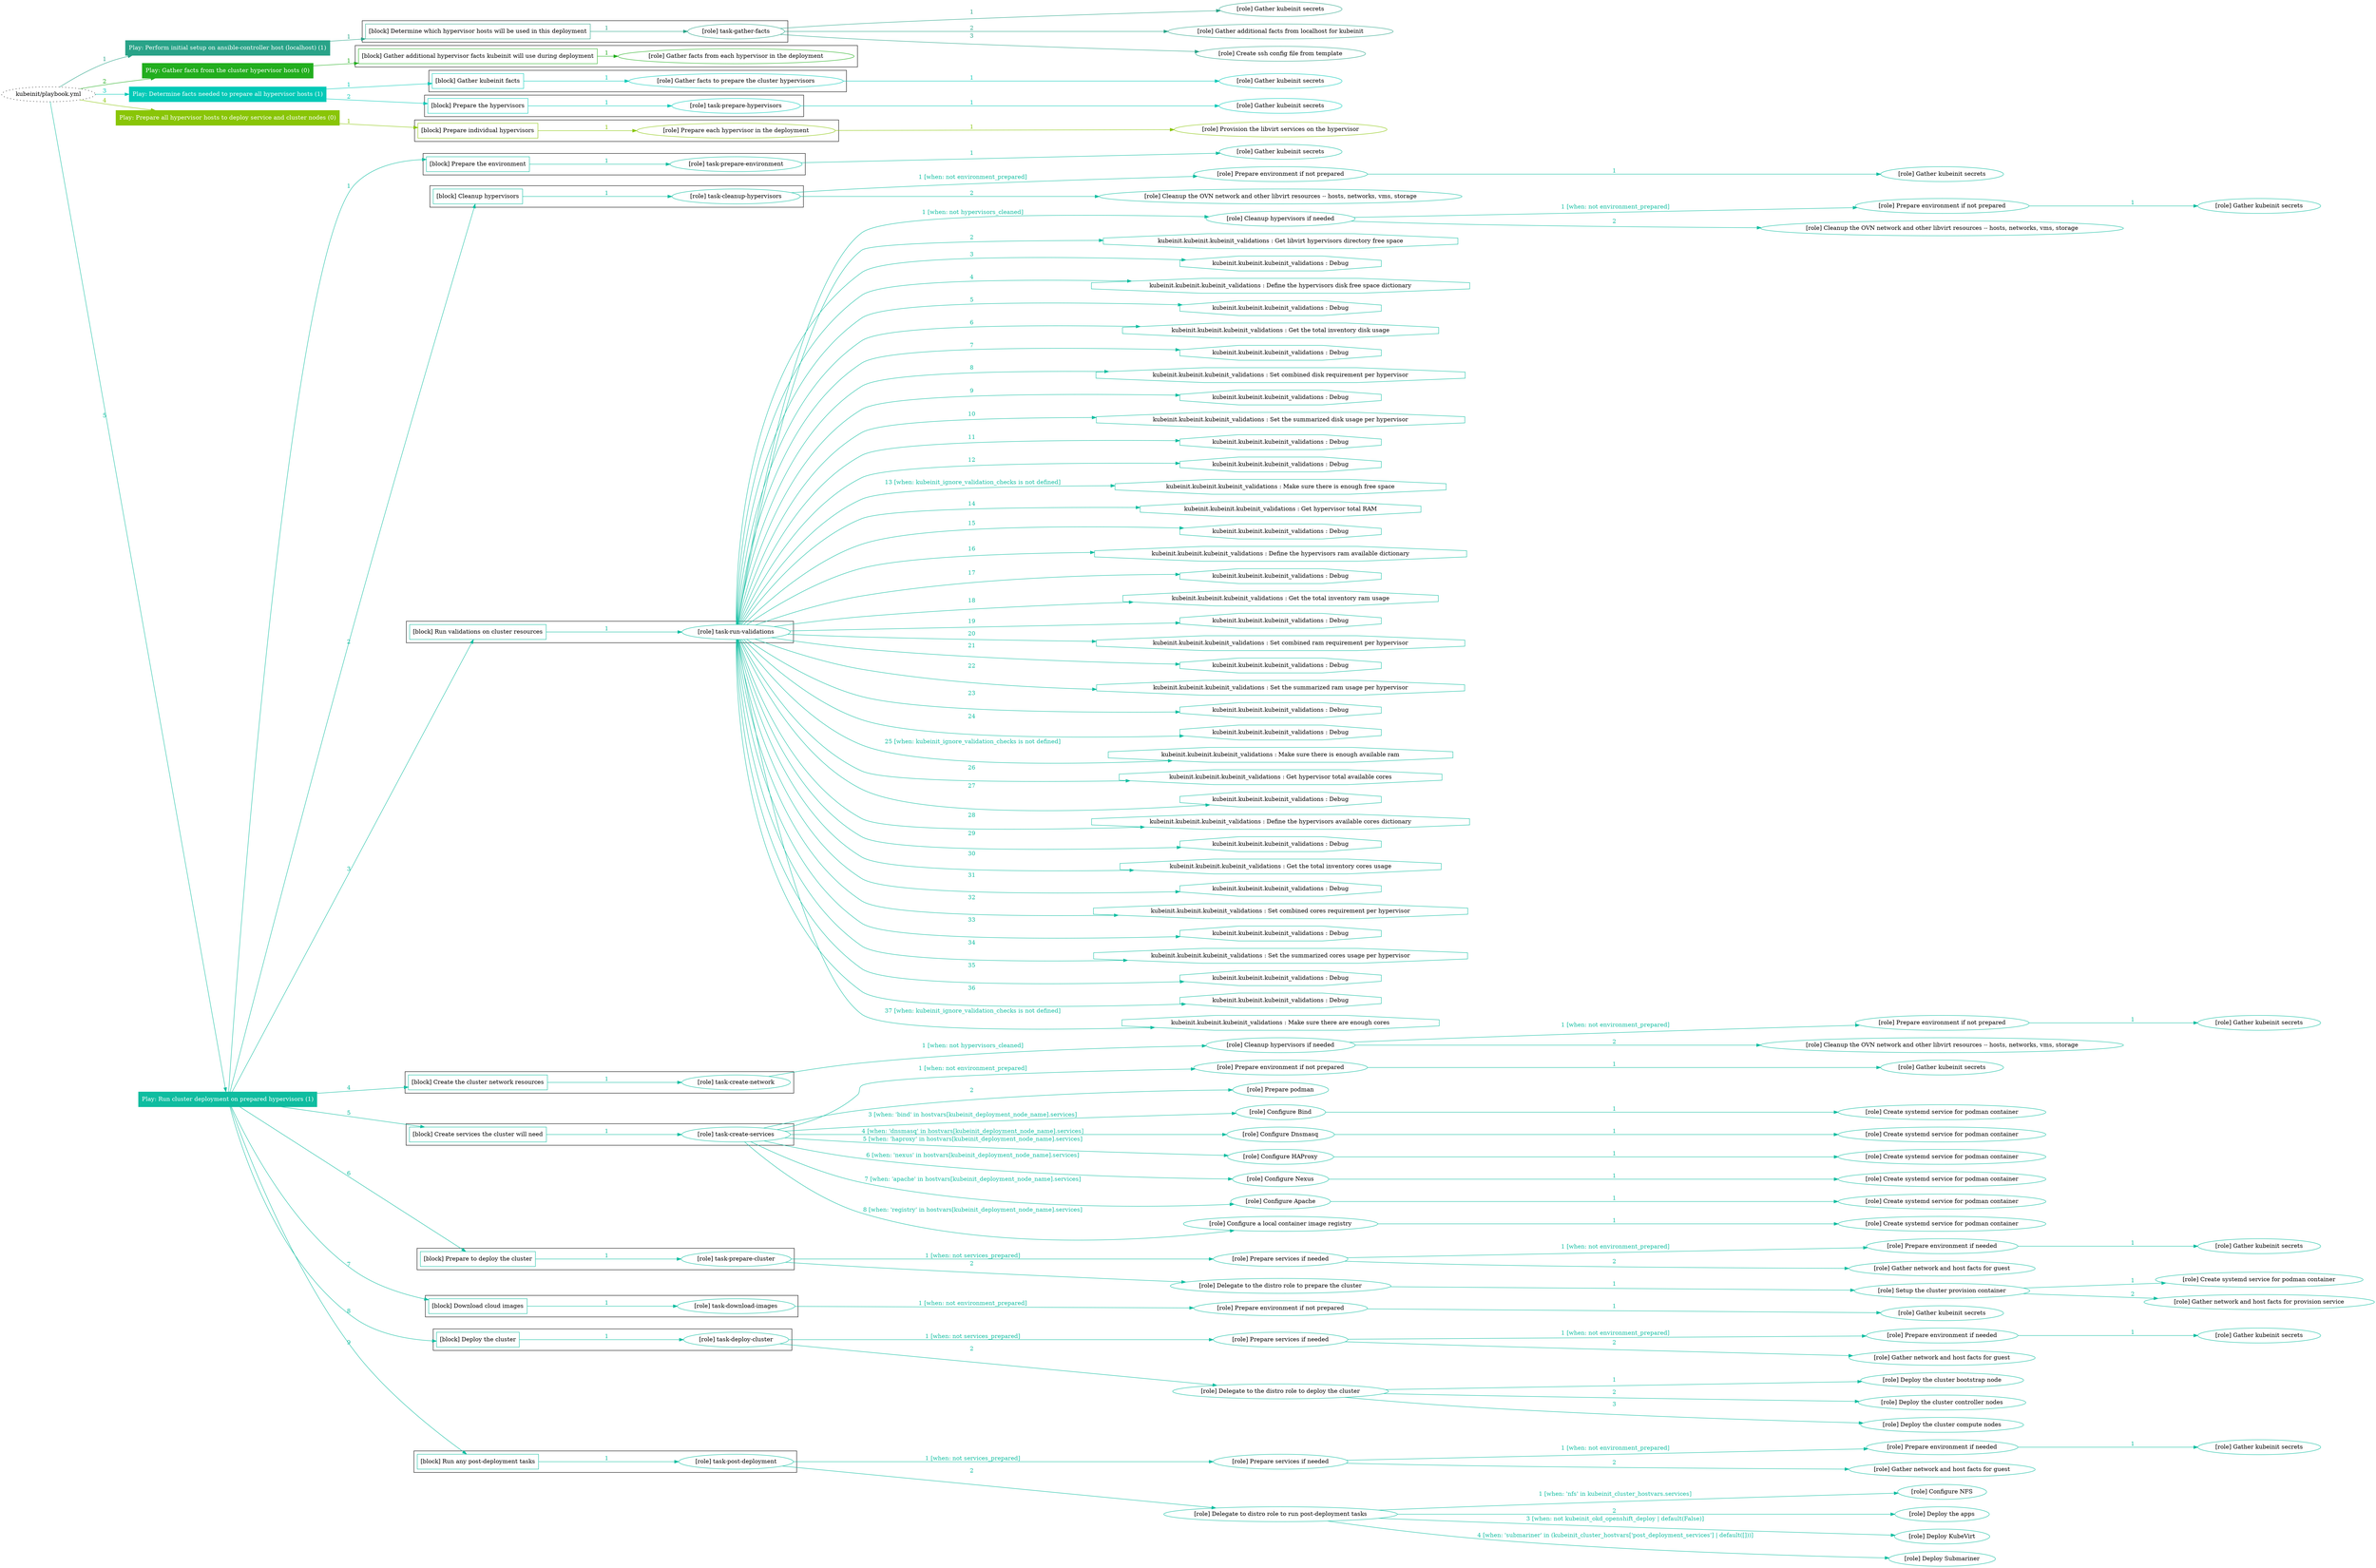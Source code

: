digraph {
	graph [concentrate=true ordering=in rankdir=LR ratio=fill]
	edge [esep=5 sep=10]
	"kubeinit/playbook.yml" [URL="/home/runner/work/kubeinit/kubeinit/kubeinit/playbook.yml" id=playbook_0eed7e5b style=dotted]
	play_324c9305 [label="Play: Perform initial setup on ansible-controller host (localhost) (1)" URL="/home/runner/work/kubeinit/kubeinit/kubeinit/playbook.yml" color="#29a388" fontcolor="#ffffff" id=play_324c9305 shape=box style=filled tooltip=localhost]
	"kubeinit/playbook.yml" -> play_324c9305 [label="1 " color="#29a388" fontcolor="#29a388" id=edge_f6a30543 labeltooltip="1 " tooltip="1 "]
	subgraph "Gather kubeinit secrets" {
		role_af9f372a [label="[role] Gather kubeinit secrets" URL="/home/runner/.ansible/collections/ansible_collections/kubeinit/kubeinit/roles/kubeinit_prepare/tasks/build_hypervisors_group.yml" color="#29a388" id=role_af9f372a tooltip="Gather kubeinit secrets"]
	}
	subgraph "Gather additional facts from localhost for kubeinit" {
		role_6bb1d603 [label="[role] Gather additional facts from localhost for kubeinit" URL="/home/runner/.ansible/collections/ansible_collections/kubeinit/kubeinit/roles/kubeinit_prepare/tasks/build_hypervisors_group.yml" color="#29a388" id=role_6bb1d603 tooltip="Gather additional facts from localhost for kubeinit"]
	}
	subgraph "Create ssh config file from template" {
		role_2c814b2b [label="[role] Create ssh config file from template" URL="/home/runner/.ansible/collections/ansible_collections/kubeinit/kubeinit/roles/kubeinit_prepare/tasks/build_hypervisors_group.yml" color="#29a388" id=role_2c814b2b tooltip="Create ssh config file from template"]
	}
	subgraph "task-gather-facts" {
		role_c2b268a7 [label="[role] task-gather-facts" URL="/home/runner/work/kubeinit/kubeinit/kubeinit/playbook.yml" color="#29a388" id=role_c2b268a7 tooltip="task-gather-facts"]
		role_c2b268a7 -> role_af9f372a [label="1 " color="#29a388" fontcolor="#29a388" id=edge_9af5abc7 labeltooltip="1 " tooltip="1 "]
		role_c2b268a7 -> role_6bb1d603 [label="2 " color="#29a388" fontcolor="#29a388" id=edge_0c7259a6 labeltooltip="2 " tooltip="2 "]
		role_c2b268a7 -> role_2c814b2b [label="3 " color="#29a388" fontcolor="#29a388" id=edge_80854e3d labeltooltip="3 " tooltip="3 "]
	}
	subgraph "Play: Perform initial setup on ansible-controller host (localhost) (1)" {
		play_324c9305 -> block_712ab042 [label=1 color="#29a388" fontcolor="#29a388" id=edge_3b491856 labeltooltip=1 tooltip=1]
		subgraph cluster_block_712ab042 {
			block_712ab042 [label="[block] Determine which hypervisor hosts will be used in this deployment" URL="/home/runner/work/kubeinit/kubeinit/kubeinit/playbook.yml" color="#29a388" id=block_712ab042 labeltooltip="Determine which hypervisor hosts will be used in this deployment" shape=box tooltip="Determine which hypervisor hosts will be used in this deployment"]
			block_712ab042 -> role_c2b268a7 [label="1 " color="#29a388" fontcolor="#29a388" id=edge_a9d82f2e labeltooltip="1 " tooltip="1 "]
		}
	}
	play_5d6cd44f [label="Play: Gather facts from the cluster hypervisor hosts (0)" URL="/home/runner/work/kubeinit/kubeinit/kubeinit/playbook.yml" color="#22ae1e" fontcolor="#ffffff" id=play_5d6cd44f shape=box style=filled tooltip="Play: Gather facts from the cluster hypervisor hosts (0)"]
	"kubeinit/playbook.yml" -> play_5d6cd44f [label="2 " color="#22ae1e" fontcolor="#22ae1e" id=edge_9103ed9b labeltooltip="2 " tooltip="2 "]
	subgraph "Gather facts from each hypervisor in the deployment" {
		role_55eca154 [label="[role] Gather facts from each hypervisor in the deployment" URL="/home/runner/work/kubeinit/kubeinit/kubeinit/playbook.yml" color="#22ae1e" id=role_55eca154 tooltip="Gather facts from each hypervisor in the deployment"]
	}
	subgraph "Play: Gather facts from the cluster hypervisor hosts (0)" {
		play_5d6cd44f -> block_88236eb0 [label=1 color="#22ae1e" fontcolor="#22ae1e" id=edge_cd3e9813 labeltooltip=1 tooltip=1]
		subgraph cluster_block_88236eb0 {
			block_88236eb0 [label="[block] Gather additional hypervisor facts kubeinit will use during deployment" URL="/home/runner/work/kubeinit/kubeinit/kubeinit/playbook.yml" color="#22ae1e" id=block_88236eb0 labeltooltip="Gather additional hypervisor facts kubeinit will use during deployment" shape=box tooltip="Gather additional hypervisor facts kubeinit will use during deployment"]
			block_88236eb0 -> role_55eca154 [label="1 " color="#22ae1e" fontcolor="#22ae1e" id=edge_197b125c labeltooltip="1 " tooltip="1 "]
		}
	}
	play_c6cf5946 [label="Play: Determine facts needed to prepare all hypervisor hosts (1)" URL="/home/runner/work/kubeinit/kubeinit/kubeinit/playbook.yml" color="#03c9b7" fontcolor="#ffffff" id=play_c6cf5946 shape=box style=filled tooltip=localhost]
	"kubeinit/playbook.yml" -> play_c6cf5946 [label="3 " color="#03c9b7" fontcolor="#03c9b7" id=edge_59dccc05 labeltooltip="3 " tooltip="3 "]
	subgraph "Gather kubeinit secrets" {
		role_3a91beb3 [label="[role] Gather kubeinit secrets" URL="/home/runner/.ansible/collections/ansible_collections/kubeinit/kubeinit/roles/kubeinit_prepare/tasks/gather_kubeinit_facts.yml" color="#03c9b7" id=role_3a91beb3 tooltip="Gather kubeinit secrets"]
	}
	subgraph "Gather facts to prepare the cluster hypervisors" {
		role_0b6b8d4e [label="[role] Gather facts to prepare the cluster hypervisors" URL="/home/runner/work/kubeinit/kubeinit/kubeinit/playbook.yml" color="#03c9b7" id=role_0b6b8d4e tooltip="Gather facts to prepare the cluster hypervisors"]
		role_0b6b8d4e -> role_3a91beb3 [label="1 " color="#03c9b7" fontcolor="#03c9b7" id=edge_97362a6f labeltooltip="1 " tooltip="1 "]
	}
	subgraph "Gather kubeinit secrets" {
		role_d2789f6e [label="[role] Gather kubeinit secrets" URL="/home/runner/.ansible/collections/ansible_collections/kubeinit/kubeinit/roles/kubeinit_prepare/tasks/gather_kubeinit_facts.yml" color="#03c9b7" id=role_d2789f6e tooltip="Gather kubeinit secrets"]
	}
	subgraph "task-prepare-hypervisors" {
		role_25b7f8de [label="[role] task-prepare-hypervisors" URL="/home/runner/work/kubeinit/kubeinit/kubeinit/playbook.yml" color="#03c9b7" id=role_25b7f8de tooltip="task-prepare-hypervisors"]
		role_25b7f8de -> role_d2789f6e [label="1 " color="#03c9b7" fontcolor="#03c9b7" id=edge_3855743d labeltooltip="1 " tooltip="1 "]
	}
	subgraph "Play: Determine facts needed to prepare all hypervisor hosts (1)" {
		play_c6cf5946 -> block_6145b18d [label=1 color="#03c9b7" fontcolor="#03c9b7" id=edge_e0280bff labeltooltip=1 tooltip=1]
		subgraph cluster_block_6145b18d {
			block_6145b18d [label="[block] Gather kubeinit facts" URL="/home/runner/work/kubeinit/kubeinit/kubeinit/playbook.yml" color="#03c9b7" id=block_6145b18d labeltooltip="Gather kubeinit facts" shape=box tooltip="Gather kubeinit facts"]
			block_6145b18d -> role_0b6b8d4e [label="1 " color="#03c9b7" fontcolor="#03c9b7" id=edge_59a3806c labeltooltip="1 " tooltip="1 "]
		}
		play_c6cf5946 -> block_5b3a7c25 [label=2 color="#03c9b7" fontcolor="#03c9b7" id=edge_bd4b6198 labeltooltip=2 tooltip=2]
		subgraph cluster_block_5b3a7c25 {
			block_5b3a7c25 [label="[block] Prepare the hypervisors" URL="/home/runner/work/kubeinit/kubeinit/kubeinit/playbook.yml" color="#03c9b7" id=block_5b3a7c25 labeltooltip="Prepare the hypervisors" shape=box tooltip="Prepare the hypervisors"]
			block_5b3a7c25 -> role_25b7f8de [label="1 " color="#03c9b7" fontcolor="#03c9b7" id=edge_f59b2746 labeltooltip="1 " tooltip="1 "]
		}
	}
	play_e185a68f [label="Play: Prepare all hypervisor hosts to deploy service and cluster nodes (0)" URL="/home/runner/work/kubeinit/kubeinit/kubeinit/playbook.yml" color="#89c507" fontcolor="#ffffff" id=play_e185a68f shape=box style=filled tooltip="Play: Prepare all hypervisor hosts to deploy service and cluster nodes (0)"]
	"kubeinit/playbook.yml" -> play_e185a68f [label="4 " color="#89c507" fontcolor="#89c507" id=edge_d0a12ad3 labeltooltip="4 " tooltip="4 "]
	subgraph "Provision the libvirt services on the hypervisor" {
		role_484ef4e1 [label="[role] Provision the libvirt services on the hypervisor" URL="/home/runner/.ansible/collections/ansible_collections/kubeinit/kubeinit/roles/kubeinit_prepare/tasks/prepare_hypervisor.yml" color="#89c507" id=role_484ef4e1 tooltip="Provision the libvirt services on the hypervisor"]
	}
	subgraph "Prepare each hypervisor in the deployment" {
		role_8bbae5e3 [label="[role] Prepare each hypervisor in the deployment" URL="/home/runner/work/kubeinit/kubeinit/kubeinit/playbook.yml" color="#89c507" id=role_8bbae5e3 tooltip="Prepare each hypervisor in the deployment"]
		role_8bbae5e3 -> role_484ef4e1 [label="1 " color="#89c507" fontcolor="#89c507" id=edge_8168655c labeltooltip="1 " tooltip="1 "]
	}
	subgraph "Play: Prepare all hypervisor hosts to deploy service and cluster nodes (0)" {
		play_e185a68f -> block_095ee43d [label=1 color="#89c507" fontcolor="#89c507" id=edge_da6fbc12 labeltooltip=1 tooltip=1]
		subgraph cluster_block_095ee43d {
			block_095ee43d [label="[block] Prepare individual hypervisors" URL="/home/runner/work/kubeinit/kubeinit/kubeinit/playbook.yml" color="#89c507" id=block_095ee43d labeltooltip="Prepare individual hypervisors" shape=box tooltip="Prepare individual hypervisors"]
			block_095ee43d -> role_8bbae5e3 [label="1 " color="#89c507" fontcolor="#89c507" id=edge_12ae6f49 labeltooltip="1 " tooltip="1 "]
		}
	}
	play_cc40f9e6 [label="Play: Run cluster deployment on prepared hypervisors (1)" URL="/home/runner/work/kubeinit/kubeinit/kubeinit/playbook.yml" color="#0fbda0" fontcolor="#ffffff" id=play_cc40f9e6 shape=box style=filled tooltip=localhost]
	"kubeinit/playbook.yml" -> play_cc40f9e6 [label="5 " color="#0fbda0" fontcolor="#0fbda0" id=edge_1f26cffd labeltooltip="5 " tooltip="5 "]
	subgraph "Gather kubeinit secrets" {
		role_f41584dd [label="[role] Gather kubeinit secrets" URL="/home/runner/.ansible/collections/ansible_collections/kubeinit/kubeinit/roles/kubeinit_prepare/tasks/gather_kubeinit_facts.yml" color="#0fbda0" id=role_f41584dd tooltip="Gather kubeinit secrets"]
	}
	subgraph "task-prepare-environment" {
		role_bcbe8ea0 [label="[role] task-prepare-environment" URL="/home/runner/work/kubeinit/kubeinit/kubeinit/playbook.yml" color="#0fbda0" id=role_bcbe8ea0 tooltip="task-prepare-environment"]
		role_bcbe8ea0 -> role_f41584dd [label="1 " color="#0fbda0" fontcolor="#0fbda0" id=edge_96816da6 labeltooltip="1 " tooltip="1 "]
	}
	subgraph "Gather kubeinit secrets" {
		role_f57c115a [label="[role] Gather kubeinit secrets" URL="/home/runner/.ansible/collections/ansible_collections/kubeinit/kubeinit/roles/kubeinit_prepare/tasks/gather_kubeinit_facts.yml" color="#0fbda0" id=role_f57c115a tooltip="Gather kubeinit secrets"]
	}
	subgraph "Prepare environment if not prepared" {
		role_b04e73e7 [label="[role] Prepare environment if not prepared" URL="/home/runner/.ansible/collections/ansible_collections/kubeinit/kubeinit/roles/kubeinit_prepare/tasks/cleanup_hypervisors.yml" color="#0fbda0" id=role_b04e73e7 tooltip="Prepare environment if not prepared"]
		role_b04e73e7 -> role_f57c115a [label="1 " color="#0fbda0" fontcolor="#0fbda0" id=edge_75677e9b labeltooltip="1 " tooltip="1 "]
	}
	subgraph "Cleanup the OVN network and other libvirt resources -- hosts, networks, vms, storage" {
		role_75711577 [label="[role] Cleanup the OVN network and other libvirt resources -- hosts, networks, vms, storage" URL="/home/runner/.ansible/collections/ansible_collections/kubeinit/kubeinit/roles/kubeinit_prepare/tasks/cleanup_hypervisors.yml" color="#0fbda0" id=role_75711577 tooltip="Cleanup the OVN network and other libvirt resources -- hosts, networks, vms, storage"]
	}
	subgraph "task-cleanup-hypervisors" {
		role_f7002dcb [label="[role] task-cleanup-hypervisors" URL="/home/runner/work/kubeinit/kubeinit/kubeinit/playbook.yml" color="#0fbda0" id=role_f7002dcb tooltip="task-cleanup-hypervisors"]
		role_f7002dcb -> role_b04e73e7 [label="1 [when: not environment_prepared]" color="#0fbda0" fontcolor="#0fbda0" id=edge_9c9ae662 labeltooltip="1 [when: not environment_prepared]" tooltip="1 [when: not environment_prepared]"]
		role_f7002dcb -> role_75711577 [label="2 " color="#0fbda0" fontcolor="#0fbda0" id=edge_0918c20e labeltooltip="2 " tooltip="2 "]
	}
	subgraph "Gather kubeinit secrets" {
		role_7ab93183 [label="[role] Gather kubeinit secrets" URL="/home/runner/.ansible/collections/ansible_collections/kubeinit/kubeinit/roles/kubeinit_prepare/tasks/gather_kubeinit_facts.yml" color="#0fbda0" id=role_7ab93183 tooltip="Gather kubeinit secrets"]
	}
	subgraph "Prepare environment if not prepared" {
		role_1f856ead [label="[role] Prepare environment if not prepared" URL="/home/runner/.ansible/collections/ansible_collections/kubeinit/kubeinit/roles/kubeinit_prepare/tasks/cleanup_hypervisors.yml" color="#0fbda0" id=role_1f856ead tooltip="Prepare environment if not prepared"]
		role_1f856ead -> role_7ab93183 [label="1 " color="#0fbda0" fontcolor="#0fbda0" id=edge_57853057 labeltooltip="1 " tooltip="1 "]
	}
	subgraph "Cleanup the OVN network and other libvirt resources -- hosts, networks, vms, storage" {
		role_2af1a5c2 [label="[role] Cleanup the OVN network and other libvirt resources -- hosts, networks, vms, storage" URL="/home/runner/.ansible/collections/ansible_collections/kubeinit/kubeinit/roles/kubeinit_prepare/tasks/cleanup_hypervisors.yml" color="#0fbda0" id=role_2af1a5c2 tooltip="Cleanup the OVN network and other libvirt resources -- hosts, networks, vms, storage"]
	}
	subgraph "Cleanup hypervisors if needed" {
		role_b2c5a976 [label="[role] Cleanup hypervisors if needed" URL="/home/runner/.ansible/collections/ansible_collections/kubeinit/kubeinit/roles/kubeinit_validations/tasks/main.yml" color="#0fbda0" id=role_b2c5a976 tooltip="Cleanup hypervisors if needed"]
		role_b2c5a976 -> role_1f856ead [label="1 [when: not environment_prepared]" color="#0fbda0" fontcolor="#0fbda0" id=edge_0db2ee49 labeltooltip="1 [when: not environment_prepared]" tooltip="1 [when: not environment_prepared]"]
		role_b2c5a976 -> role_2af1a5c2 [label="2 " color="#0fbda0" fontcolor="#0fbda0" id=edge_4cd232a5 labeltooltip="2 " tooltip="2 "]
	}
	subgraph "task-run-validations" {
		role_ce86cfba [label="[role] task-run-validations" URL="/home/runner/work/kubeinit/kubeinit/kubeinit/playbook.yml" color="#0fbda0" id=role_ce86cfba tooltip="task-run-validations"]
		role_ce86cfba -> role_b2c5a976 [label="1 [when: not hypervisors_cleaned]" color="#0fbda0" fontcolor="#0fbda0" id=edge_e31b1066 labeltooltip="1 [when: not hypervisors_cleaned]" tooltip="1 [when: not hypervisors_cleaned]"]
		task_7bc0b781 [label="kubeinit.kubeinit.kubeinit_validations : Get libvirt hypervisors directory free space" URL="/home/runner/.ansible/collections/ansible_collections/kubeinit/kubeinit/roles/kubeinit_validations/tasks/10_libvirt_free_space.yml" color="#0fbda0" id=task_7bc0b781 shape=octagon tooltip="kubeinit.kubeinit.kubeinit_validations : Get libvirt hypervisors directory free space"]
		role_ce86cfba -> task_7bc0b781 [label="2 " color="#0fbda0" fontcolor="#0fbda0" id=edge_6141afcf labeltooltip="2 " tooltip="2 "]
		task_bb307b21 [label="kubeinit.kubeinit.kubeinit_validations : Debug" URL="/home/runner/.ansible/collections/ansible_collections/kubeinit/kubeinit/roles/kubeinit_validations/tasks/10_libvirt_free_space.yml" color="#0fbda0" id=task_bb307b21 shape=octagon tooltip="kubeinit.kubeinit.kubeinit_validations : Debug"]
		role_ce86cfba -> task_bb307b21 [label="3 " color="#0fbda0" fontcolor="#0fbda0" id=edge_855da287 labeltooltip="3 " tooltip="3 "]
		task_6ad54abd [label="kubeinit.kubeinit.kubeinit_validations : Define the hypervisors disk free space dictionary" URL="/home/runner/.ansible/collections/ansible_collections/kubeinit/kubeinit/roles/kubeinit_validations/tasks/10_libvirt_free_space.yml" color="#0fbda0" id=task_6ad54abd shape=octagon tooltip="kubeinit.kubeinit.kubeinit_validations : Define the hypervisors disk free space dictionary"]
		role_ce86cfba -> task_6ad54abd [label="4 " color="#0fbda0" fontcolor="#0fbda0" id=edge_f9f8b820 labeltooltip="4 " tooltip="4 "]
		task_100d1bcb [label="kubeinit.kubeinit.kubeinit_validations : Debug" URL="/home/runner/.ansible/collections/ansible_collections/kubeinit/kubeinit/roles/kubeinit_validations/tasks/10_libvirt_free_space.yml" color="#0fbda0" id=task_100d1bcb shape=octagon tooltip="kubeinit.kubeinit.kubeinit_validations : Debug"]
		role_ce86cfba -> task_100d1bcb [label="5 " color="#0fbda0" fontcolor="#0fbda0" id=edge_8e7c1a64 labeltooltip="5 " tooltip="5 "]
		task_486036bf [label="kubeinit.kubeinit.kubeinit_validations : Get the total inventory disk usage" URL="/home/runner/.ansible/collections/ansible_collections/kubeinit/kubeinit/roles/kubeinit_validations/tasks/10_libvirt_free_space.yml" color="#0fbda0" id=task_486036bf shape=octagon tooltip="kubeinit.kubeinit.kubeinit_validations : Get the total inventory disk usage"]
		role_ce86cfba -> task_486036bf [label="6 " color="#0fbda0" fontcolor="#0fbda0" id=edge_6289febe labeltooltip="6 " tooltip="6 "]
		task_6a4c0959 [label="kubeinit.kubeinit.kubeinit_validations : Debug" URL="/home/runner/.ansible/collections/ansible_collections/kubeinit/kubeinit/roles/kubeinit_validations/tasks/10_libvirt_free_space.yml" color="#0fbda0" id=task_6a4c0959 shape=octagon tooltip="kubeinit.kubeinit.kubeinit_validations : Debug"]
		role_ce86cfba -> task_6a4c0959 [label="7 " color="#0fbda0" fontcolor="#0fbda0" id=edge_432c5ae7 labeltooltip="7 " tooltip="7 "]
		task_4678f07a [label="kubeinit.kubeinit.kubeinit_validations : Set combined disk requirement per hypervisor" URL="/home/runner/.ansible/collections/ansible_collections/kubeinit/kubeinit/roles/kubeinit_validations/tasks/10_libvirt_free_space.yml" color="#0fbda0" id=task_4678f07a shape=octagon tooltip="kubeinit.kubeinit.kubeinit_validations : Set combined disk requirement per hypervisor"]
		role_ce86cfba -> task_4678f07a [label="8 " color="#0fbda0" fontcolor="#0fbda0" id=edge_08b00340 labeltooltip="8 " tooltip="8 "]
		task_01a0cf09 [label="kubeinit.kubeinit.kubeinit_validations : Debug" URL="/home/runner/.ansible/collections/ansible_collections/kubeinit/kubeinit/roles/kubeinit_validations/tasks/10_libvirt_free_space.yml" color="#0fbda0" id=task_01a0cf09 shape=octagon tooltip="kubeinit.kubeinit.kubeinit_validations : Debug"]
		role_ce86cfba -> task_01a0cf09 [label="9 " color="#0fbda0" fontcolor="#0fbda0" id=edge_4aa44f92 labeltooltip="9 " tooltip="9 "]
		task_03355704 [label="kubeinit.kubeinit.kubeinit_validations : Set the summarized disk usage per hypervisor" URL="/home/runner/.ansible/collections/ansible_collections/kubeinit/kubeinit/roles/kubeinit_validations/tasks/10_libvirt_free_space.yml" color="#0fbda0" id=task_03355704 shape=octagon tooltip="kubeinit.kubeinit.kubeinit_validations : Set the summarized disk usage per hypervisor"]
		role_ce86cfba -> task_03355704 [label="10 " color="#0fbda0" fontcolor="#0fbda0" id=edge_1f79bf66 labeltooltip="10 " tooltip="10 "]
		task_988ed56a [label="kubeinit.kubeinit.kubeinit_validations : Debug" URL="/home/runner/.ansible/collections/ansible_collections/kubeinit/kubeinit/roles/kubeinit_validations/tasks/10_libvirt_free_space.yml" color="#0fbda0" id=task_988ed56a shape=octagon tooltip="kubeinit.kubeinit.kubeinit_validations : Debug"]
		role_ce86cfba -> task_988ed56a [label="11 " color="#0fbda0" fontcolor="#0fbda0" id=edge_fbfba65e labeltooltip="11 " tooltip="11 "]
		task_f4e4f517 [label="kubeinit.kubeinit.kubeinit_validations : Debug" URL="/home/runner/.ansible/collections/ansible_collections/kubeinit/kubeinit/roles/kubeinit_validations/tasks/10_libvirt_free_space.yml" color="#0fbda0" id=task_f4e4f517 shape=octagon tooltip="kubeinit.kubeinit.kubeinit_validations : Debug"]
		role_ce86cfba -> task_f4e4f517 [label="12 " color="#0fbda0" fontcolor="#0fbda0" id=edge_c4398929 labeltooltip="12 " tooltip="12 "]
		task_715d6a50 [label="kubeinit.kubeinit.kubeinit_validations : Make sure there is enough free space" URL="/home/runner/.ansible/collections/ansible_collections/kubeinit/kubeinit/roles/kubeinit_validations/tasks/10_libvirt_free_space.yml" color="#0fbda0" id=task_715d6a50 shape=octagon tooltip="kubeinit.kubeinit.kubeinit_validations : Make sure there is enough free space"]
		role_ce86cfba -> task_715d6a50 [label="13 [when: kubeinit_ignore_validation_checks is not defined]" color="#0fbda0" fontcolor="#0fbda0" id=edge_172b7458 labeltooltip="13 [when: kubeinit_ignore_validation_checks is not defined]" tooltip="13 [when: kubeinit_ignore_validation_checks is not defined]"]
		task_a59b25b9 [label="kubeinit.kubeinit.kubeinit_validations : Get hypervisor total RAM" URL="/home/runner/.ansible/collections/ansible_collections/kubeinit/kubeinit/roles/kubeinit_validations/tasks/20_libvirt_available_ram.yml" color="#0fbda0" id=task_a59b25b9 shape=octagon tooltip="kubeinit.kubeinit.kubeinit_validations : Get hypervisor total RAM"]
		role_ce86cfba -> task_a59b25b9 [label="14 " color="#0fbda0" fontcolor="#0fbda0" id=edge_93bab3ab labeltooltip="14 " tooltip="14 "]
		task_2bfe78d3 [label="kubeinit.kubeinit.kubeinit_validations : Debug" URL="/home/runner/.ansible/collections/ansible_collections/kubeinit/kubeinit/roles/kubeinit_validations/tasks/20_libvirt_available_ram.yml" color="#0fbda0" id=task_2bfe78d3 shape=octagon tooltip="kubeinit.kubeinit.kubeinit_validations : Debug"]
		role_ce86cfba -> task_2bfe78d3 [label="15 " color="#0fbda0" fontcolor="#0fbda0" id=edge_bfe15e1c labeltooltip="15 " tooltip="15 "]
		task_bb65f270 [label="kubeinit.kubeinit.kubeinit_validations : Define the hypervisors ram available dictionary" URL="/home/runner/.ansible/collections/ansible_collections/kubeinit/kubeinit/roles/kubeinit_validations/tasks/20_libvirt_available_ram.yml" color="#0fbda0" id=task_bb65f270 shape=octagon tooltip="kubeinit.kubeinit.kubeinit_validations : Define the hypervisors ram available dictionary"]
		role_ce86cfba -> task_bb65f270 [label="16 " color="#0fbda0" fontcolor="#0fbda0" id=edge_b724a246 labeltooltip="16 " tooltip="16 "]
		task_c4a6c1cb [label="kubeinit.kubeinit.kubeinit_validations : Debug" URL="/home/runner/.ansible/collections/ansible_collections/kubeinit/kubeinit/roles/kubeinit_validations/tasks/20_libvirt_available_ram.yml" color="#0fbda0" id=task_c4a6c1cb shape=octagon tooltip="kubeinit.kubeinit.kubeinit_validations : Debug"]
		role_ce86cfba -> task_c4a6c1cb [label="17 " color="#0fbda0" fontcolor="#0fbda0" id=edge_98accc1b labeltooltip="17 " tooltip="17 "]
		task_9621ddc0 [label="kubeinit.kubeinit.kubeinit_validations : Get the total inventory ram usage" URL="/home/runner/.ansible/collections/ansible_collections/kubeinit/kubeinit/roles/kubeinit_validations/tasks/20_libvirt_available_ram.yml" color="#0fbda0" id=task_9621ddc0 shape=octagon tooltip="kubeinit.kubeinit.kubeinit_validations : Get the total inventory ram usage"]
		role_ce86cfba -> task_9621ddc0 [label="18 " color="#0fbda0" fontcolor="#0fbda0" id=edge_7ff00cec labeltooltip="18 " tooltip="18 "]
		task_c6d0a55e [label="kubeinit.kubeinit.kubeinit_validations : Debug" URL="/home/runner/.ansible/collections/ansible_collections/kubeinit/kubeinit/roles/kubeinit_validations/tasks/20_libvirt_available_ram.yml" color="#0fbda0" id=task_c6d0a55e shape=octagon tooltip="kubeinit.kubeinit.kubeinit_validations : Debug"]
		role_ce86cfba -> task_c6d0a55e [label="19 " color="#0fbda0" fontcolor="#0fbda0" id=edge_b863f759 labeltooltip="19 " tooltip="19 "]
		task_b5a3b0b4 [label="kubeinit.kubeinit.kubeinit_validations : Set combined ram requirement per hypervisor" URL="/home/runner/.ansible/collections/ansible_collections/kubeinit/kubeinit/roles/kubeinit_validations/tasks/20_libvirt_available_ram.yml" color="#0fbda0" id=task_b5a3b0b4 shape=octagon tooltip="kubeinit.kubeinit.kubeinit_validations : Set combined ram requirement per hypervisor"]
		role_ce86cfba -> task_b5a3b0b4 [label="20 " color="#0fbda0" fontcolor="#0fbda0" id=edge_c098e053 labeltooltip="20 " tooltip="20 "]
		task_9ffac196 [label="kubeinit.kubeinit.kubeinit_validations : Debug" URL="/home/runner/.ansible/collections/ansible_collections/kubeinit/kubeinit/roles/kubeinit_validations/tasks/20_libvirt_available_ram.yml" color="#0fbda0" id=task_9ffac196 shape=octagon tooltip="kubeinit.kubeinit.kubeinit_validations : Debug"]
		role_ce86cfba -> task_9ffac196 [label="21 " color="#0fbda0" fontcolor="#0fbda0" id=edge_d6c8d884 labeltooltip="21 " tooltip="21 "]
		task_19de2941 [label="kubeinit.kubeinit.kubeinit_validations : Set the summarized ram usage per hypervisor" URL="/home/runner/.ansible/collections/ansible_collections/kubeinit/kubeinit/roles/kubeinit_validations/tasks/20_libvirt_available_ram.yml" color="#0fbda0" id=task_19de2941 shape=octagon tooltip="kubeinit.kubeinit.kubeinit_validations : Set the summarized ram usage per hypervisor"]
		role_ce86cfba -> task_19de2941 [label="22 " color="#0fbda0" fontcolor="#0fbda0" id=edge_ff441647 labeltooltip="22 " tooltip="22 "]
		task_1bd11518 [label="kubeinit.kubeinit.kubeinit_validations : Debug" URL="/home/runner/.ansible/collections/ansible_collections/kubeinit/kubeinit/roles/kubeinit_validations/tasks/20_libvirt_available_ram.yml" color="#0fbda0" id=task_1bd11518 shape=octagon tooltip="kubeinit.kubeinit.kubeinit_validations : Debug"]
		role_ce86cfba -> task_1bd11518 [label="23 " color="#0fbda0" fontcolor="#0fbda0" id=edge_f84061df labeltooltip="23 " tooltip="23 "]
		task_de153168 [label="kubeinit.kubeinit.kubeinit_validations : Debug" URL="/home/runner/.ansible/collections/ansible_collections/kubeinit/kubeinit/roles/kubeinit_validations/tasks/20_libvirt_available_ram.yml" color="#0fbda0" id=task_de153168 shape=octagon tooltip="kubeinit.kubeinit.kubeinit_validations : Debug"]
		role_ce86cfba -> task_de153168 [label="24 " color="#0fbda0" fontcolor="#0fbda0" id=edge_726538de labeltooltip="24 " tooltip="24 "]
		task_dda4f99c [label="kubeinit.kubeinit.kubeinit_validations : Make sure there is enough available ram" URL="/home/runner/.ansible/collections/ansible_collections/kubeinit/kubeinit/roles/kubeinit_validations/tasks/20_libvirt_available_ram.yml" color="#0fbda0" id=task_dda4f99c shape=octagon tooltip="kubeinit.kubeinit.kubeinit_validations : Make sure there is enough available ram"]
		role_ce86cfba -> task_dda4f99c [label="25 [when: kubeinit_ignore_validation_checks is not defined]" color="#0fbda0" fontcolor="#0fbda0" id=edge_5c79ae1c labeltooltip="25 [when: kubeinit_ignore_validation_checks is not defined]" tooltip="25 [when: kubeinit_ignore_validation_checks is not defined]"]
		task_930c446a [label="kubeinit.kubeinit.kubeinit_validations : Get hypervisor total available cores" URL="/home/runner/.ansible/collections/ansible_collections/kubeinit/kubeinit/roles/kubeinit_validations/tasks/30_libvirt_check_cpu_cores.yml" color="#0fbda0" id=task_930c446a shape=octagon tooltip="kubeinit.kubeinit.kubeinit_validations : Get hypervisor total available cores"]
		role_ce86cfba -> task_930c446a [label="26 " color="#0fbda0" fontcolor="#0fbda0" id=edge_12ecfc3c labeltooltip="26 " tooltip="26 "]
		task_ce3bb570 [label="kubeinit.kubeinit.kubeinit_validations : Debug" URL="/home/runner/.ansible/collections/ansible_collections/kubeinit/kubeinit/roles/kubeinit_validations/tasks/30_libvirt_check_cpu_cores.yml" color="#0fbda0" id=task_ce3bb570 shape=octagon tooltip="kubeinit.kubeinit.kubeinit_validations : Debug"]
		role_ce86cfba -> task_ce3bb570 [label="27 " color="#0fbda0" fontcolor="#0fbda0" id=edge_2bca143b labeltooltip="27 " tooltip="27 "]
		task_81417975 [label="kubeinit.kubeinit.kubeinit_validations : Define the hypervisors available cores dictionary" URL="/home/runner/.ansible/collections/ansible_collections/kubeinit/kubeinit/roles/kubeinit_validations/tasks/30_libvirt_check_cpu_cores.yml" color="#0fbda0" id=task_81417975 shape=octagon tooltip="kubeinit.kubeinit.kubeinit_validations : Define the hypervisors available cores dictionary"]
		role_ce86cfba -> task_81417975 [label="28 " color="#0fbda0" fontcolor="#0fbda0" id=edge_37922ad4 labeltooltip="28 " tooltip="28 "]
		task_52a6d461 [label="kubeinit.kubeinit.kubeinit_validations : Debug" URL="/home/runner/.ansible/collections/ansible_collections/kubeinit/kubeinit/roles/kubeinit_validations/tasks/30_libvirt_check_cpu_cores.yml" color="#0fbda0" id=task_52a6d461 shape=octagon tooltip="kubeinit.kubeinit.kubeinit_validations : Debug"]
		role_ce86cfba -> task_52a6d461 [label="29 " color="#0fbda0" fontcolor="#0fbda0" id=edge_b739fd0b labeltooltip="29 " tooltip="29 "]
		task_588d7b54 [label="kubeinit.kubeinit.kubeinit_validations : Get the total inventory cores usage" URL="/home/runner/.ansible/collections/ansible_collections/kubeinit/kubeinit/roles/kubeinit_validations/tasks/30_libvirt_check_cpu_cores.yml" color="#0fbda0" id=task_588d7b54 shape=octagon tooltip="kubeinit.kubeinit.kubeinit_validations : Get the total inventory cores usage"]
		role_ce86cfba -> task_588d7b54 [label="30 " color="#0fbda0" fontcolor="#0fbda0" id=edge_157a5330 labeltooltip="30 " tooltip="30 "]
		task_39da733c [label="kubeinit.kubeinit.kubeinit_validations : Debug" URL="/home/runner/.ansible/collections/ansible_collections/kubeinit/kubeinit/roles/kubeinit_validations/tasks/30_libvirt_check_cpu_cores.yml" color="#0fbda0" id=task_39da733c shape=octagon tooltip="kubeinit.kubeinit.kubeinit_validations : Debug"]
		role_ce86cfba -> task_39da733c [label="31 " color="#0fbda0" fontcolor="#0fbda0" id=edge_5b400477 labeltooltip="31 " tooltip="31 "]
		task_b5118006 [label="kubeinit.kubeinit.kubeinit_validations : Set combined cores requirement per hypervisor" URL="/home/runner/.ansible/collections/ansible_collections/kubeinit/kubeinit/roles/kubeinit_validations/tasks/30_libvirt_check_cpu_cores.yml" color="#0fbda0" id=task_b5118006 shape=octagon tooltip="kubeinit.kubeinit.kubeinit_validations : Set combined cores requirement per hypervisor"]
		role_ce86cfba -> task_b5118006 [label="32 " color="#0fbda0" fontcolor="#0fbda0" id=edge_f9225e73 labeltooltip="32 " tooltip="32 "]
		task_41e11527 [label="kubeinit.kubeinit.kubeinit_validations : Debug" URL="/home/runner/.ansible/collections/ansible_collections/kubeinit/kubeinit/roles/kubeinit_validations/tasks/30_libvirt_check_cpu_cores.yml" color="#0fbda0" id=task_41e11527 shape=octagon tooltip="kubeinit.kubeinit.kubeinit_validations : Debug"]
		role_ce86cfba -> task_41e11527 [label="33 " color="#0fbda0" fontcolor="#0fbda0" id=edge_8aaa248f labeltooltip="33 " tooltip="33 "]
		task_f755af64 [label="kubeinit.kubeinit.kubeinit_validations : Set the summarized cores usage per hypervisor" URL="/home/runner/.ansible/collections/ansible_collections/kubeinit/kubeinit/roles/kubeinit_validations/tasks/30_libvirt_check_cpu_cores.yml" color="#0fbda0" id=task_f755af64 shape=octagon tooltip="kubeinit.kubeinit.kubeinit_validations : Set the summarized cores usage per hypervisor"]
		role_ce86cfba -> task_f755af64 [label="34 " color="#0fbda0" fontcolor="#0fbda0" id=edge_eda6ccff labeltooltip="34 " tooltip="34 "]
		task_3923dd3a [label="kubeinit.kubeinit.kubeinit_validations : Debug" URL="/home/runner/.ansible/collections/ansible_collections/kubeinit/kubeinit/roles/kubeinit_validations/tasks/30_libvirt_check_cpu_cores.yml" color="#0fbda0" id=task_3923dd3a shape=octagon tooltip="kubeinit.kubeinit.kubeinit_validations : Debug"]
		role_ce86cfba -> task_3923dd3a [label="35 " color="#0fbda0" fontcolor="#0fbda0" id=edge_a75c9730 labeltooltip="35 " tooltip="35 "]
		task_20d1da80 [label="kubeinit.kubeinit.kubeinit_validations : Debug" URL="/home/runner/.ansible/collections/ansible_collections/kubeinit/kubeinit/roles/kubeinit_validations/tasks/30_libvirt_check_cpu_cores.yml" color="#0fbda0" id=task_20d1da80 shape=octagon tooltip="kubeinit.kubeinit.kubeinit_validations : Debug"]
		role_ce86cfba -> task_20d1da80 [label="36 " color="#0fbda0" fontcolor="#0fbda0" id=edge_974790f4 labeltooltip="36 " tooltip="36 "]
		task_6760bb39 [label="kubeinit.kubeinit.kubeinit_validations : Make sure there are enough cores" URL="/home/runner/.ansible/collections/ansible_collections/kubeinit/kubeinit/roles/kubeinit_validations/tasks/30_libvirt_check_cpu_cores.yml" color="#0fbda0" id=task_6760bb39 shape=octagon tooltip="kubeinit.kubeinit.kubeinit_validations : Make sure there are enough cores"]
		role_ce86cfba -> task_6760bb39 [label="37 [when: kubeinit_ignore_validation_checks is not defined]" color="#0fbda0" fontcolor="#0fbda0" id=edge_8c8d0e53 labeltooltip="37 [when: kubeinit_ignore_validation_checks is not defined]" tooltip="37 [when: kubeinit_ignore_validation_checks is not defined]"]
	}
	subgraph "Gather kubeinit secrets" {
		role_fdf442e3 [label="[role] Gather kubeinit secrets" URL="/home/runner/.ansible/collections/ansible_collections/kubeinit/kubeinit/roles/kubeinit_prepare/tasks/gather_kubeinit_facts.yml" color="#0fbda0" id=role_fdf442e3 tooltip="Gather kubeinit secrets"]
	}
	subgraph "Prepare environment if not prepared" {
		role_7def1389 [label="[role] Prepare environment if not prepared" URL="/home/runner/.ansible/collections/ansible_collections/kubeinit/kubeinit/roles/kubeinit_prepare/tasks/cleanup_hypervisors.yml" color="#0fbda0" id=role_7def1389 tooltip="Prepare environment if not prepared"]
		role_7def1389 -> role_fdf442e3 [label="1 " color="#0fbda0" fontcolor="#0fbda0" id=edge_de554eea labeltooltip="1 " tooltip="1 "]
	}
	subgraph "Cleanup the OVN network and other libvirt resources -- hosts, networks, vms, storage" {
		role_efab5ae1 [label="[role] Cleanup the OVN network and other libvirt resources -- hosts, networks, vms, storage" URL="/home/runner/.ansible/collections/ansible_collections/kubeinit/kubeinit/roles/kubeinit_prepare/tasks/cleanup_hypervisors.yml" color="#0fbda0" id=role_efab5ae1 tooltip="Cleanup the OVN network and other libvirt resources -- hosts, networks, vms, storage"]
	}
	subgraph "Cleanup hypervisors if needed" {
		role_55cd0732 [label="[role] Cleanup hypervisors if needed" URL="/home/runner/.ansible/collections/ansible_collections/kubeinit/kubeinit/roles/kubeinit_libvirt/tasks/create_network.yml" color="#0fbda0" id=role_55cd0732 tooltip="Cleanup hypervisors if needed"]
		role_55cd0732 -> role_7def1389 [label="1 [when: not environment_prepared]" color="#0fbda0" fontcolor="#0fbda0" id=edge_5ce04c9f labeltooltip="1 [when: not environment_prepared]" tooltip="1 [when: not environment_prepared]"]
		role_55cd0732 -> role_efab5ae1 [label="2 " color="#0fbda0" fontcolor="#0fbda0" id=edge_5331ffc8 labeltooltip="2 " tooltip="2 "]
	}
	subgraph "task-create-network" {
		role_ea6233c7 [label="[role] task-create-network" URL="/home/runner/work/kubeinit/kubeinit/kubeinit/playbook.yml" color="#0fbda0" id=role_ea6233c7 tooltip="task-create-network"]
		role_ea6233c7 -> role_55cd0732 [label="1 [when: not hypervisors_cleaned]" color="#0fbda0" fontcolor="#0fbda0" id=edge_9db84a76 labeltooltip="1 [when: not hypervisors_cleaned]" tooltip="1 [when: not hypervisors_cleaned]"]
	}
	subgraph "Gather kubeinit secrets" {
		role_b9671947 [label="[role] Gather kubeinit secrets" URL="/home/runner/.ansible/collections/ansible_collections/kubeinit/kubeinit/roles/kubeinit_prepare/tasks/gather_kubeinit_facts.yml" color="#0fbda0" id=role_b9671947 tooltip="Gather kubeinit secrets"]
	}
	subgraph "Prepare environment if not prepared" {
		role_1c66bb12 [label="[role] Prepare environment if not prepared" URL="/home/runner/.ansible/collections/ansible_collections/kubeinit/kubeinit/roles/kubeinit_services/tasks/main.yml" color="#0fbda0" id=role_1c66bb12 tooltip="Prepare environment if not prepared"]
		role_1c66bb12 -> role_b9671947 [label="1 " color="#0fbda0" fontcolor="#0fbda0" id=edge_c132c063 labeltooltip="1 " tooltip="1 "]
	}
	subgraph "Prepare podman" {
		role_24f91486 [label="[role] Prepare podman" URL="/home/runner/.ansible/collections/ansible_collections/kubeinit/kubeinit/roles/kubeinit_services/tasks/00_create_service_pod.yml" color="#0fbda0" id=role_24f91486 tooltip="Prepare podman"]
	}
	subgraph "Create systemd service for podman container" {
		role_8dd3ff2e [label="[role] Create systemd service for podman container" URL="/home/runner/.ansible/collections/ansible_collections/kubeinit/kubeinit/roles/kubeinit_bind/tasks/main.yml" color="#0fbda0" id=role_8dd3ff2e tooltip="Create systemd service for podman container"]
	}
	subgraph "Configure Bind" {
		role_18bdb322 [label="[role] Configure Bind" URL="/home/runner/.ansible/collections/ansible_collections/kubeinit/kubeinit/roles/kubeinit_services/tasks/start_services_containers.yml" color="#0fbda0" id=role_18bdb322 tooltip="Configure Bind"]
		role_18bdb322 -> role_8dd3ff2e [label="1 " color="#0fbda0" fontcolor="#0fbda0" id=edge_c9aa1864 labeltooltip="1 " tooltip="1 "]
	}
	subgraph "Create systemd service for podman container" {
		role_5499ac7f [label="[role] Create systemd service for podman container" URL="/home/runner/.ansible/collections/ansible_collections/kubeinit/kubeinit/roles/kubeinit_dnsmasq/tasks/main.yml" color="#0fbda0" id=role_5499ac7f tooltip="Create systemd service for podman container"]
	}
	subgraph "Configure Dnsmasq" {
		role_8e88b06f [label="[role] Configure Dnsmasq" URL="/home/runner/.ansible/collections/ansible_collections/kubeinit/kubeinit/roles/kubeinit_services/tasks/start_services_containers.yml" color="#0fbda0" id=role_8e88b06f tooltip="Configure Dnsmasq"]
		role_8e88b06f -> role_5499ac7f [label="1 " color="#0fbda0" fontcolor="#0fbda0" id=edge_134a51b3 labeltooltip="1 " tooltip="1 "]
	}
	subgraph "Create systemd service for podman container" {
		role_c4b93bd1 [label="[role] Create systemd service for podman container" URL="/home/runner/.ansible/collections/ansible_collections/kubeinit/kubeinit/roles/kubeinit_haproxy/tasks/main.yml" color="#0fbda0" id=role_c4b93bd1 tooltip="Create systemd service for podman container"]
	}
	subgraph "Configure HAProxy" {
		role_d1014186 [label="[role] Configure HAProxy" URL="/home/runner/.ansible/collections/ansible_collections/kubeinit/kubeinit/roles/kubeinit_services/tasks/start_services_containers.yml" color="#0fbda0" id=role_d1014186 tooltip="Configure HAProxy"]
		role_d1014186 -> role_c4b93bd1 [label="1 " color="#0fbda0" fontcolor="#0fbda0" id=edge_712b4345 labeltooltip="1 " tooltip="1 "]
	}
	subgraph "Create systemd service for podman container" {
		role_865ec211 [label="[role] Create systemd service for podman container" URL="/home/runner/.ansible/collections/ansible_collections/kubeinit/kubeinit/roles/kubeinit_nexus/tasks/main.yml" color="#0fbda0" id=role_865ec211 tooltip="Create systemd service for podman container"]
	}
	subgraph "Configure Nexus" {
		role_42fcf0a6 [label="[role] Configure Nexus" URL="/home/runner/.ansible/collections/ansible_collections/kubeinit/kubeinit/roles/kubeinit_services/tasks/start_services_containers.yml" color="#0fbda0" id=role_42fcf0a6 tooltip="Configure Nexus"]
		role_42fcf0a6 -> role_865ec211 [label="1 " color="#0fbda0" fontcolor="#0fbda0" id=edge_66ae18a7 labeltooltip="1 " tooltip="1 "]
	}
	subgraph "Create systemd service for podman container" {
		role_aed5ce7b [label="[role] Create systemd service for podman container" URL="/home/runner/.ansible/collections/ansible_collections/kubeinit/kubeinit/roles/kubeinit_apache/tasks/main.yml" color="#0fbda0" id=role_aed5ce7b tooltip="Create systemd service for podman container"]
	}
	subgraph "Configure Apache" {
		role_d8d79623 [label="[role] Configure Apache" URL="/home/runner/.ansible/collections/ansible_collections/kubeinit/kubeinit/roles/kubeinit_services/tasks/start_services_containers.yml" color="#0fbda0" id=role_d8d79623 tooltip="Configure Apache"]
		role_d8d79623 -> role_aed5ce7b [label="1 " color="#0fbda0" fontcolor="#0fbda0" id=edge_6d503247 labeltooltip="1 " tooltip="1 "]
	}
	subgraph "Create systemd service for podman container" {
		role_dd83555e [label="[role] Create systemd service for podman container" URL="/home/runner/.ansible/collections/ansible_collections/kubeinit/kubeinit/roles/kubeinit_registry/tasks/main.yml" color="#0fbda0" id=role_dd83555e tooltip="Create systemd service for podman container"]
	}
	subgraph "Configure a local container image registry" {
		role_141b74c9 [label="[role] Configure a local container image registry" URL="/home/runner/.ansible/collections/ansible_collections/kubeinit/kubeinit/roles/kubeinit_services/tasks/start_services_containers.yml" color="#0fbda0" id=role_141b74c9 tooltip="Configure a local container image registry"]
		role_141b74c9 -> role_dd83555e [label="1 " color="#0fbda0" fontcolor="#0fbda0" id=edge_4aa3f31f labeltooltip="1 " tooltip="1 "]
	}
	subgraph "task-create-services" {
		role_2f7487e6 [label="[role] task-create-services" URL="/home/runner/work/kubeinit/kubeinit/kubeinit/playbook.yml" color="#0fbda0" id=role_2f7487e6 tooltip="task-create-services"]
		role_2f7487e6 -> role_1c66bb12 [label="1 [when: not environment_prepared]" color="#0fbda0" fontcolor="#0fbda0" id=edge_087025a4 labeltooltip="1 [when: not environment_prepared]" tooltip="1 [when: not environment_prepared]"]
		role_2f7487e6 -> role_24f91486 [label="2 " color="#0fbda0" fontcolor="#0fbda0" id=edge_f636d98e labeltooltip="2 " tooltip="2 "]
		role_2f7487e6 -> role_18bdb322 [label="3 [when: 'bind' in hostvars[kubeinit_deployment_node_name].services]" color="#0fbda0" fontcolor="#0fbda0" id=edge_e0676089 labeltooltip="3 [when: 'bind' in hostvars[kubeinit_deployment_node_name].services]" tooltip="3 [when: 'bind' in hostvars[kubeinit_deployment_node_name].services]"]
		role_2f7487e6 -> role_8e88b06f [label="4 [when: 'dnsmasq' in hostvars[kubeinit_deployment_node_name].services]" color="#0fbda0" fontcolor="#0fbda0" id=edge_5bbc999e labeltooltip="4 [when: 'dnsmasq' in hostvars[kubeinit_deployment_node_name].services]" tooltip="4 [when: 'dnsmasq' in hostvars[kubeinit_deployment_node_name].services]"]
		role_2f7487e6 -> role_d1014186 [label="5 [when: 'haproxy' in hostvars[kubeinit_deployment_node_name].services]" color="#0fbda0" fontcolor="#0fbda0" id=edge_c36328b3 labeltooltip="5 [when: 'haproxy' in hostvars[kubeinit_deployment_node_name].services]" tooltip="5 [when: 'haproxy' in hostvars[kubeinit_deployment_node_name].services]"]
		role_2f7487e6 -> role_42fcf0a6 [label="6 [when: 'nexus' in hostvars[kubeinit_deployment_node_name].services]" color="#0fbda0" fontcolor="#0fbda0" id=edge_5c393e8f labeltooltip="6 [when: 'nexus' in hostvars[kubeinit_deployment_node_name].services]" tooltip="6 [when: 'nexus' in hostvars[kubeinit_deployment_node_name].services]"]
		role_2f7487e6 -> role_d8d79623 [label="7 [when: 'apache' in hostvars[kubeinit_deployment_node_name].services]" color="#0fbda0" fontcolor="#0fbda0" id=edge_52ce3531 labeltooltip="7 [when: 'apache' in hostvars[kubeinit_deployment_node_name].services]" tooltip="7 [when: 'apache' in hostvars[kubeinit_deployment_node_name].services]"]
		role_2f7487e6 -> role_141b74c9 [label="8 [when: 'registry' in hostvars[kubeinit_deployment_node_name].services]" color="#0fbda0" fontcolor="#0fbda0" id=edge_b51d5559 labeltooltip="8 [when: 'registry' in hostvars[kubeinit_deployment_node_name].services]" tooltip="8 [when: 'registry' in hostvars[kubeinit_deployment_node_name].services]"]
	}
	subgraph "Gather kubeinit secrets" {
		role_c200a302 [label="[role] Gather kubeinit secrets" URL="/home/runner/.ansible/collections/ansible_collections/kubeinit/kubeinit/roles/kubeinit_prepare/tasks/gather_kubeinit_facts.yml" color="#0fbda0" id=role_c200a302 tooltip="Gather kubeinit secrets"]
	}
	subgraph "Prepare environment if needed" {
		role_cde4ab77 [label="[role] Prepare environment if needed" URL="/home/runner/.ansible/collections/ansible_collections/kubeinit/kubeinit/roles/kubeinit_services/tasks/prepare_services.yml" color="#0fbda0" id=role_cde4ab77 tooltip="Prepare environment if needed"]
		role_cde4ab77 -> role_c200a302 [label="1 " color="#0fbda0" fontcolor="#0fbda0" id=edge_9f9d4b6c labeltooltip="1 " tooltip="1 "]
	}
	subgraph "Gather network and host facts for guest" {
		role_00637f71 [label="[role] Gather network and host facts for guest" URL="/home/runner/.ansible/collections/ansible_collections/kubeinit/kubeinit/roles/kubeinit_services/tasks/prepare_services.yml" color="#0fbda0" id=role_00637f71 tooltip="Gather network and host facts for guest"]
	}
	subgraph "Prepare services if needed" {
		role_eb58ba3f [label="[role] Prepare services if needed" URL="/home/runner/.ansible/collections/ansible_collections/kubeinit/kubeinit/roles/kubeinit_prepare/tasks/prepare_cluster.yml" color="#0fbda0" id=role_eb58ba3f tooltip="Prepare services if needed"]
		role_eb58ba3f -> role_cde4ab77 [label="1 [when: not environment_prepared]" color="#0fbda0" fontcolor="#0fbda0" id=edge_1b12c63c labeltooltip="1 [when: not environment_prepared]" tooltip="1 [when: not environment_prepared]"]
		role_eb58ba3f -> role_00637f71 [label="2 " color="#0fbda0" fontcolor="#0fbda0" id=edge_fa92523a labeltooltip="2 " tooltip="2 "]
	}
	subgraph "Create systemd service for podman container" {
		role_811ef7e6 [label="[role] Create systemd service for podman container" URL="/home/runner/.ansible/collections/ansible_collections/kubeinit/kubeinit/roles/kubeinit_services/tasks/create_provision_container.yml" color="#0fbda0" id=role_811ef7e6 tooltip="Create systemd service for podman container"]
	}
	subgraph "Gather network and host facts for provision service" {
		role_5925f892 [label="[role] Gather network and host facts for provision service" URL="/home/runner/.ansible/collections/ansible_collections/kubeinit/kubeinit/roles/kubeinit_services/tasks/create_provision_container.yml" color="#0fbda0" id=role_5925f892 tooltip="Gather network and host facts for provision service"]
	}
	subgraph "Setup the cluster provision container" {
		role_fa273d61 [label="[role] Setup the cluster provision container" URL="/home/runner/.ansible/collections/ansible_collections/kubeinit/kubeinit/roles/kubeinit_okd/tasks/prepare_cluster.yml" color="#0fbda0" id=role_fa273d61 tooltip="Setup the cluster provision container"]
		role_fa273d61 -> role_811ef7e6 [label="1 " color="#0fbda0" fontcolor="#0fbda0" id=edge_ee685e8c labeltooltip="1 " tooltip="1 "]
		role_fa273d61 -> role_5925f892 [label="2 " color="#0fbda0" fontcolor="#0fbda0" id=edge_2cd51d7b labeltooltip="2 " tooltip="2 "]
	}
	subgraph "Delegate to the distro role to prepare the cluster" {
		role_fdae3293 [label="[role] Delegate to the distro role to prepare the cluster" URL="/home/runner/.ansible/collections/ansible_collections/kubeinit/kubeinit/roles/kubeinit_prepare/tasks/prepare_cluster.yml" color="#0fbda0" id=role_fdae3293 tooltip="Delegate to the distro role to prepare the cluster"]
		role_fdae3293 -> role_fa273d61 [label="1 " color="#0fbda0" fontcolor="#0fbda0" id=edge_3b0b7bdb labeltooltip="1 " tooltip="1 "]
	}
	subgraph "task-prepare-cluster" {
		role_89009ac6 [label="[role] task-prepare-cluster" URL="/home/runner/work/kubeinit/kubeinit/kubeinit/playbook.yml" color="#0fbda0" id=role_89009ac6 tooltip="task-prepare-cluster"]
		role_89009ac6 -> role_eb58ba3f [label="1 [when: not services_prepared]" color="#0fbda0" fontcolor="#0fbda0" id=edge_590fbf24 labeltooltip="1 [when: not services_prepared]" tooltip="1 [when: not services_prepared]"]
		role_89009ac6 -> role_fdae3293 [label="2 " color="#0fbda0" fontcolor="#0fbda0" id=edge_d851350d labeltooltip="2 " tooltip="2 "]
	}
	subgraph "Gather kubeinit secrets" {
		role_afc1f256 [label="[role] Gather kubeinit secrets" URL="/home/runner/.ansible/collections/ansible_collections/kubeinit/kubeinit/roles/kubeinit_prepare/tasks/gather_kubeinit_facts.yml" color="#0fbda0" id=role_afc1f256 tooltip="Gather kubeinit secrets"]
	}
	subgraph "Prepare environment if not prepared" {
		role_77aeb632 [label="[role] Prepare environment if not prepared" URL="/home/runner/.ansible/collections/ansible_collections/kubeinit/kubeinit/roles/kubeinit_libvirt/tasks/download_cloud_images.yml" color="#0fbda0" id=role_77aeb632 tooltip="Prepare environment if not prepared"]
		role_77aeb632 -> role_afc1f256 [label="1 " color="#0fbda0" fontcolor="#0fbda0" id=edge_0c4eb364 labeltooltip="1 " tooltip="1 "]
	}
	subgraph "task-download-images" {
		role_9e3a7c98 [label="[role] task-download-images" URL="/home/runner/work/kubeinit/kubeinit/kubeinit/playbook.yml" color="#0fbda0" id=role_9e3a7c98 tooltip="task-download-images"]
		role_9e3a7c98 -> role_77aeb632 [label="1 [when: not environment_prepared]" color="#0fbda0" fontcolor="#0fbda0" id=edge_aa55cb13 labeltooltip="1 [when: not environment_prepared]" tooltip="1 [when: not environment_prepared]"]
	}
	subgraph "Gather kubeinit secrets" {
		role_7f01a024 [label="[role] Gather kubeinit secrets" URL="/home/runner/.ansible/collections/ansible_collections/kubeinit/kubeinit/roles/kubeinit_prepare/tasks/gather_kubeinit_facts.yml" color="#0fbda0" id=role_7f01a024 tooltip="Gather kubeinit secrets"]
	}
	subgraph "Prepare environment if needed" {
		role_262a5a81 [label="[role] Prepare environment if needed" URL="/home/runner/.ansible/collections/ansible_collections/kubeinit/kubeinit/roles/kubeinit_services/tasks/prepare_services.yml" color="#0fbda0" id=role_262a5a81 tooltip="Prepare environment if needed"]
		role_262a5a81 -> role_7f01a024 [label="1 " color="#0fbda0" fontcolor="#0fbda0" id=edge_010e1eb4 labeltooltip="1 " tooltip="1 "]
	}
	subgraph "Gather network and host facts for guest" {
		role_9a43c411 [label="[role] Gather network and host facts for guest" URL="/home/runner/.ansible/collections/ansible_collections/kubeinit/kubeinit/roles/kubeinit_services/tasks/prepare_services.yml" color="#0fbda0" id=role_9a43c411 tooltip="Gather network and host facts for guest"]
	}
	subgraph "Prepare services if needed" {
		role_2e3b9ca8 [label="[role] Prepare services if needed" URL="/home/runner/.ansible/collections/ansible_collections/kubeinit/kubeinit/roles/kubeinit_prepare/tasks/deploy_cluster.yml" color="#0fbda0" id=role_2e3b9ca8 tooltip="Prepare services if needed"]
		role_2e3b9ca8 -> role_262a5a81 [label="1 [when: not environment_prepared]" color="#0fbda0" fontcolor="#0fbda0" id=edge_696570ac labeltooltip="1 [when: not environment_prepared]" tooltip="1 [when: not environment_prepared]"]
		role_2e3b9ca8 -> role_9a43c411 [label="2 " color="#0fbda0" fontcolor="#0fbda0" id=edge_37e9fd43 labeltooltip="2 " tooltip="2 "]
	}
	subgraph "Deploy the cluster bootstrap node" {
		role_98cfeba0 [label="[role] Deploy the cluster bootstrap node" URL="/home/runner/.ansible/collections/ansible_collections/kubeinit/kubeinit/roles/kubeinit_okd/tasks/main.yml" color="#0fbda0" id=role_98cfeba0 tooltip="Deploy the cluster bootstrap node"]
	}
	subgraph "Deploy the cluster controller nodes" {
		role_6c0dfd34 [label="[role] Deploy the cluster controller nodes" URL="/home/runner/.ansible/collections/ansible_collections/kubeinit/kubeinit/roles/kubeinit_okd/tasks/main.yml" color="#0fbda0" id=role_6c0dfd34 tooltip="Deploy the cluster controller nodes"]
	}
	subgraph "Deploy the cluster compute nodes" {
		role_3f204b40 [label="[role] Deploy the cluster compute nodes" URL="/home/runner/.ansible/collections/ansible_collections/kubeinit/kubeinit/roles/kubeinit_okd/tasks/main.yml" color="#0fbda0" id=role_3f204b40 tooltip="Deploy the cluster compute nodes"]
	}
	subgraph "Delegate to the distro role to deploy the cluster" {
		role_d2742d41 [label="[role] Delegate to the distro role to deploy the cluster" URL="/home/runner/.ansible/collections/ansible_collections/kubeinit/kubeinit/roles/kubeinit_prepare/tasks/deploy_cluster.yml" color="#0fbda0" id=role_d2742d41 tooltip="Delegate to the distro role to deploy the cluster"]
		role_d2742d41 -> role_98cfeba0 [label="1 " color="#0fbda0" fontcolor="#0fbda0" id=edge_2068cb84 labeltooltip="1 " tooltip="1 "]
		role_d2742d41 -> role_6c0dfd34 [label="2 " color="#0fbda0" fontcolor="#0fbda0" id=edge_c784b173 labeltooltip="2 " tooltip="2 "]
		role_d2742d41 -> role_3f204b40 [label="3 " color="#0fbda0" fontcolor="#0fbda0" id=edge_348f9f99 labeltooltip="3 " tooltip="3 "]
	}
	subgraph "task-deploy-cluster" {
		role_32b13aa0 [label="[role] task-deploy-cluster" URL="/home/runner/work/kubeinit/kubeinit/kubeinit/playbook.yml" color="#0fbda0" id=role_32b13aa0 tooltip="task-deploy-cluster"]
		role_32b13aa0 -> role_2e3b9ca8 [label="1 [when: not services_prepared]" color="#0fbda0" fontcolor="#0fbda0" id=edge_46dd0be5 labeltooltip="1 [when: not services_prepared]" tooltip="1 [when: not services_prepared]"]
		role_32b13aa0 -> role_d2742d41 [label="2 " color="#0fbda0" fontcolor="#0fbda0" id=edge_a6576450 labeltooltip="2 " tooltip="2 "]
	}
	subgraph "Gather kubeinit secrets" {
		role_de540cf7 [label="[role] Gather kubeinit secrets" URL="/home/runner/.ansible/collections/ansible_collections/kubeinit/kubeinit/roles/kubeinit_prepare/tasks/gather_kubeinit_facts.yml" color="#0fbda0" id=role_de540cf7 tooltip="Gather kubeinit secrets"]
	}
	subgraph "Prepare environment if needed" {
		role_cff90646 [label="[role] Prepare environment if needed" URL="/home/runner/.ansible/collections/ansible_collections/kubeinit/kubeinit/roles/kubeinit_services/tasks/prepare_services.yml" color="#0fbda0" id=role_cff90646 tooltip="Prepare environment if needed"]
		role_cff90646 -> role_de540cf7 [label="1 " color="#0fbda0" fontcolor="#0fbda0" id=edge_1bfb3e01 labeltooltip="1 " tooltip="1 "]
	}
	subgraph "Gather network and host facts for guest" {
		role_54dd4f09 [label="[role] Gather network and host facts for guest" URL="/home/runner/.ansible/collections/ansible_collections/kubeinit/kubeinit/roles/kubeinit_services/tasks/prepare_services.yml" color="#0fbda0" id=role_54dd4f09 tooltip="Gather network and host facts for guest"]
	}
	subgraph "Prepare services if needed" {
		role_31f699e8 [label="[role] Prepare services if needed" URL="/home/runner/.ansible/collections/ansible_collections/kubeinit/kubeinit/roles/kubeinit_prepare/tasks/post_deployment.yml" color="#0fbda0" id=role_31f699e8 tooltip="Prepare services if needed"]
		role_31f699e8 -> role_cff90646 [label="1 [when: not environment_prepared]" color="#0fbda0" fontcolor="#0fbda0" id=edge_b819690f labeltooltip="1 [when: not environment_prepared]" tooltip="1 [when: not environment_prepared]"]
		role_31f699e8 -> role_54dd4f09 [label="2 " color="#0fbda0" fontcolor="#0fbda0" id=edge_c1851851 labeltooltip="2 " tooltip="2 "]
	}
	subgraph "Configure NFS" {
		role_b93df6a1 [label="[role] Configure NFS" URL="/home/runner/.ansible/collections/ansible_collections/kubeinit/kubeinit/roles/kubeinit_okd/tasks/post_deployment_tasks.yml" color="#0fbda0" id=role_b93df6a1 tooltip="Configure NFS"]
	}
	subgraph "Deploy the apps" {
		role_faf7b7a1 [label="[role] Deploy the apps" URL="/home/runner/.ansible/collections/ansible_collections/kubeinit/kubeinit/roles/kubeinit_okd/tasks/post_deployment_tasks.yml" color="#0fbda0" id=role_faf7b7a1 tooltip="Deploy the apps"]
	}
	subgraph "Deploy KubeVirt" {
		role_7e91bf6e [label="[role] Deploy KubeVirt" URL="/home/runner/.ansible/collections/ansible_collections/kubeinit/kubeinit/roles/kubeinit_okd/tasks/post_deployment_tasks.yml" color="#0fbda0" id=role_7e91bf6e tooltip="Deploy KubeVirt"]
	}
	subgraph "Deploy Submariner" {
		role_23ea50ac [label="[role] Deploy Submariner" URL="/home/runner/.ansible/collections/ansible_collections/kubeinit/kubeinit/roles/kubeinit_okd/tasks/post_deployment_tasks.yml" color="#0fbda0" id=role_23ea50ac tooltip="Deploy Submariner"]
	}
	subgraph "Delegate to distro role to run post-deployment tasks" {
		role_ff41217e [label="[role] Delegate to distro role to run post-deployment tasks" URL="/home/runner/.ansible/collections/ansible_collections/kubeinit/kubeinit/roles/kubeinit_prepare/tasks/post_deployment.yml" color="#0fbda0" id=role_ff41217e tooltip="Delegate to distro role to run post-deployment tasks"]
		role_ff41217e -> role_b93df6a1 [label="1 [when: 'nfs' in kubeinit_cluster_hostvars.services]" color="#0fbda0" fontcolor="#0fbda0" id=edge_dd5a1f5d labeltooltip="1 [when: 'nfs' in kubeinit_cluster_hostvars.services]" tooltip="1 [when: 'nfs' in kubeinit_cluster_hostvars.services]"]
		role_ff41217e -> role_faf7b7a1 [label="2 " color="#0fbda0" fontcolor="#0fbda0" id=edge_f33edb08 labeltooltip="2 " tooltip="2 "]
		role_ff41217e -> role_7e91bf6e [label="3 [when: not kubeinit_okd_openshift_deploy | default(False)]" color="#0fbda0" fontcolor="#0fbda0" id=edge_505ee77b labeltooltip="3 [when: not kubeinit_okd_openshift_deploy | default(False)]" tooltip="3 [when: not kubeinit_okd_openshift_deploy | default(False)]"]
		role_ff41217e -> role_23ea50ac [label="4 [when: 'submariner' in (kubeinit_cluster_hostvars['post_deployment_services'] | default([]))]" color="#0fbda0" fontcolor="#0fbda0" id=edge_f1da7c9e labeltooltip="4 [when: 'submariner' in (kubeinit_cluster_hostvars['post_deployment_services'] | default([]))]" tooltip="4 [when: 'submariner' in (kubeinit_cluster_hostvars['post_deployment_services'] | default([]))]"]
	}
	subgraph "task-post-deployment" {
		role_85818d54 [label="[role] task-post-deployment" URL="/home/runner/work/kubeinit/kubeinit/kubeinit/playbook.yml" color="#0fbda0" id=role_85818d54 tooltip="task-post-deployment"]
		role_85818d54 -> role_31f699e8 [label="1 [when: not services_prepared]" color="#0fbda0" fontcolor="#0fbda0" id=edge_cdc16838 labeltooltip="1 [when: not services_prepared]" tooltip="1 [when: not services_prepared]"]
		role_85818d54 -> role_ff41217e [label="2 " color="#0fbda0" fontcolor="#0fbda0" id=edge_597211c0 labeltooltip="2 " tooltip="2 "]
	}
	subgraph "Play: Run cluster deployment on prepared hypervisors (1)" {
		play_cc40f9e6 -> block_30aa08e0 [label=1 color="#0fbda0" fontcolor="#0fbda0" id=edge_92f0af78 labeltooltip=1 tooltip=1]
		subgraph cluster_block_30aa08e0 {
			block_30aa08e0 [label="[block] Prepare the environment" URL="/home/runner/work/kubeinit/kubeinit/kubeinit/playbook.yml" color="#0fbda0" id=block_30aa08e0 labeltooltip="Prepare the environment" shape=box tooltip="Prepare the environment"]
			block_30aa08e0 -> role_bcbe8ea0 [label="1 " color="#0fbda0" fontcolor="#0fbda0" id=edge_db7edbf8 labeltooltip="1 " tooltip="1 "]
		}
		play_cc40f9e6 -> block_9d2b0453 [label=2 color="#0fbda0" fontcolor="#0fbda0" id=edge_266d92ca labeltooltip=2 tooltip=2]
		subgraph cluster_block_9d2b0453 {
			block_9d2b0453 [label="[block] Cleanup hypervisors" URL="/home/runner/work/kubeinit/kubeinit/kubeinit/playbook.yml" color="#0fbda0" id=block_9d2b0453 labeltooltip="Cleanup hypervisors" shape=box tooltip="Cleanup hypervisors"]
			block_9d2b0453 -> role_f7002dcb [label="1 " color="#0fbda0" fontcolor="#0fbda0" id=edge_7bcb921b labeltooltip="1 " tooltip="1 "]
		}
		play_cc40f9e6 -> block_059cab05 [label=3 color="#0fbda0" fontcolor="#0fbda0" id=edge_e865a8ab labeltooltip=3 tooltip=3]
		subgraph cluster_block_059cab05 {
			block_059cab05 [label="[block] Run validations on cluster resources" URL="/home/runner/work/kubeinit/kubeinit/kubeinit/playbook.yml" color="#0fbda0" id=block_059cab05 labeltooltip="Run validations on cluster resources" shape=box tooltip="Run validations on cluster resources"]
			block_059cab05 -> role_ce86cfba [label="1 " color="#0fbda0" fontcolor="#0fbda0" id=edge_43bb790f labeltooltip="1 " tooltip="1 "]
		}
		play_cc40f9e6 -> block_7f1f708d [label=4 color="#0fbda0" fontcolor="#0fbda0" id=edge_e242d8f7 labeltooltip=4 tooltip=4]
		subgraph cluster_block_7f1f708d {
			block_7f1f708d [label="[block] Create the cluster network resources" URL="/home/runner/work/kubeinit/kubeinit/kubeinit/playbook.yml" color="#0fbda0" id=block_7f1f708d labeltooltip="Create the cluster network resources" shape=box tooltip="Create the cluster network resources"]
			block_7f1f708d -> role_ea6233c7 [label="1 " color="#0fbda0" fontcolor="#0fbda0" id=edge_a1ec8df8 labeltooltip="1 " tooltip="1 "]
		}
		play_cc40f9e6 -> block_3915b721 [label=5 color="#0fbda0" fontcolor="#0fbda0" id=edge_c554ad87 labeltooltip=5 tooltip=5]
		subgraph cluster_block_3915b721 {
			block_3915b721 [label="[block] Create services the cluster will need" URL="/home/runner/work/kubeinit/kubeinit/kubeinit/playbook.yml" color="#0fbda0" id=block_3915b721 labeltooltip="Create services the cluster will need" shape=box tooltip="Create services the cluster will need"]
			block_3915b721 -> role_2f7487e6 [label="1 " color="#0fbda0" fontcolor="#0fbda0" id=edge_166096a6 labeltooltip="1 " tooltip="1 "]
		}
		play_cc40f9e6 -> block_3197667e [label=6 color="#0fbda0" fontcolor="#0fbda0" id=edge_a3aa8266 labeltooltip=6 tooltip=6]
		subgraph cluster_block_3197667e {
			block_3197667e [label="[block] Prepare to deploy the cluster" URL="/home/runner/work/kubeinit/kubeinit/kubeinit/playbook.yml" color="#0fbda0" id=block_3197667e labeltooltip="Prepare to deploy the cluster" shape=box tooltip="Prepare to deploy the cluster"]
			block_3197667e -> role_89009ac6 [label="1 " color="#0fbda0" fontcolor="#0fbda0" id=edge_d330469f labeltooltip="1 " tooltip="1 "]
		}
		play_cc40f9e6 -> block_6bd4448e [label=7 color="#0fbda0" fontcolor="#0fbda0" id=edge_162fc993 labeltooltip=7 tooltip=7]
		subgraph cluster_block_6bd4448e {
			block_6bd4448e [label="[block] Download cloud images" URL="/home/runner/work/kubeinit/kubeinit/kubeinit/playbook.yml" color="#0fbda0" id=block_6bd4448e labeltooltip="Download cloud images" shape=box tooltip="Download cloud images"]
			block_6bd4448e -> role_9e3a7c98 [label="1 " color="#0fbda0" fontcolor="#0fbda0" id=edge_6a769afd labeltooltip="1 " tooltip="1 "]
		}
		play_cc40f9e6 -> block_8a13e5c6 [label=8 color="#0fbda0" fontcolor="#0fbda0" id=edge_bda7b3e0 labeltooltip=8 tooltip=8]
		subgraph cluster_block_8a13e5c6 {
			block_8a13e5c6 [label="[block] Deploy the cluster" URL="/home/runner/work/kubeinit/kubeinit/kubeinit/playbook.yml" color="#0fbda0" id=block_8a13e5c6 labeltooltip="Deploy the cluster" shape=box tooltip="Deploy the cluster"]
			block_8a13e5c6 -> role_32b13aa0 [label="1 " color="#0fbda0" fontcolor="#0fbda0" id=edge_0f2ca27d labeltooltip="1 " tooltip="1 "]
		}
		play_cc40f9e6 -> block_4dcd1f79 [label=9 color="#0fbda0" fontcolor="#0fbda0" id=edge_f7958a21 labeltooltip=9 tooltip=9]
		subgraph cluster_block_4dcd1f79 {
			block_4dcd1f79 [label="[block] Run any post-deployment tasks" URL="/home/runner/work/kubeinit/kubeinit/kubeinit/playbook.yml" color="#0fbda0" id=block_4dcd1f79 labeltooltip="Run any post-deployment tasks" shape=box tooltip="Run any post-deployment tasks"]
			block_4dcd1f79 -> role_85818d54 [label="1 " color="#0fbda0" fontcolor="#0fbda0" id=edge_7e2dd3f0 labeltooltip="1 " tooltip="1 "]
		}
	}
}
